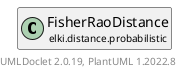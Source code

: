 @startuml
    remove .*\.(Instance|Par|Parameterizer|Factory)$
    set namespaceSeparator none
    hide empty fields
    hide empty methods

    class "<size:14>FisherRaoDistance.Par\n<size:10>elki.distance.probabilistic" as elki.distance.probabilistic.FisherRaoDistance.Par [[FisherRaoDistance.Par.html]] {
        +make(): FisherRaoDistance
    }

    interface "<size:14>Parameterizer\n<size:10>elki.utilities.optionhandling" as elki.utilities.optionhandling.Parameterizer [[../../utilities/optionhandling/Parameterizer.html]] {
        {abstract} +make(): Object
    }
    class "<size:14>FisherRaoDistance\n<size:10>elki.distance.probabilistic" as elki.distance.probabilistic.FisherRaoDistance [[FisherRaoDistance.html]]

    elki.utilities.optionhandling.Parameterizer <|.. elki.distance.probabilistic.FisherRaoDistance.Par
    elki.distance.probabilistic.FisherRaoDistance +-- elki.distance.probabilistic.FisherRaoDistance.Par

    center footer UMLDoclet 2.0.19, PlantUML 1.2022.8
@enduml
